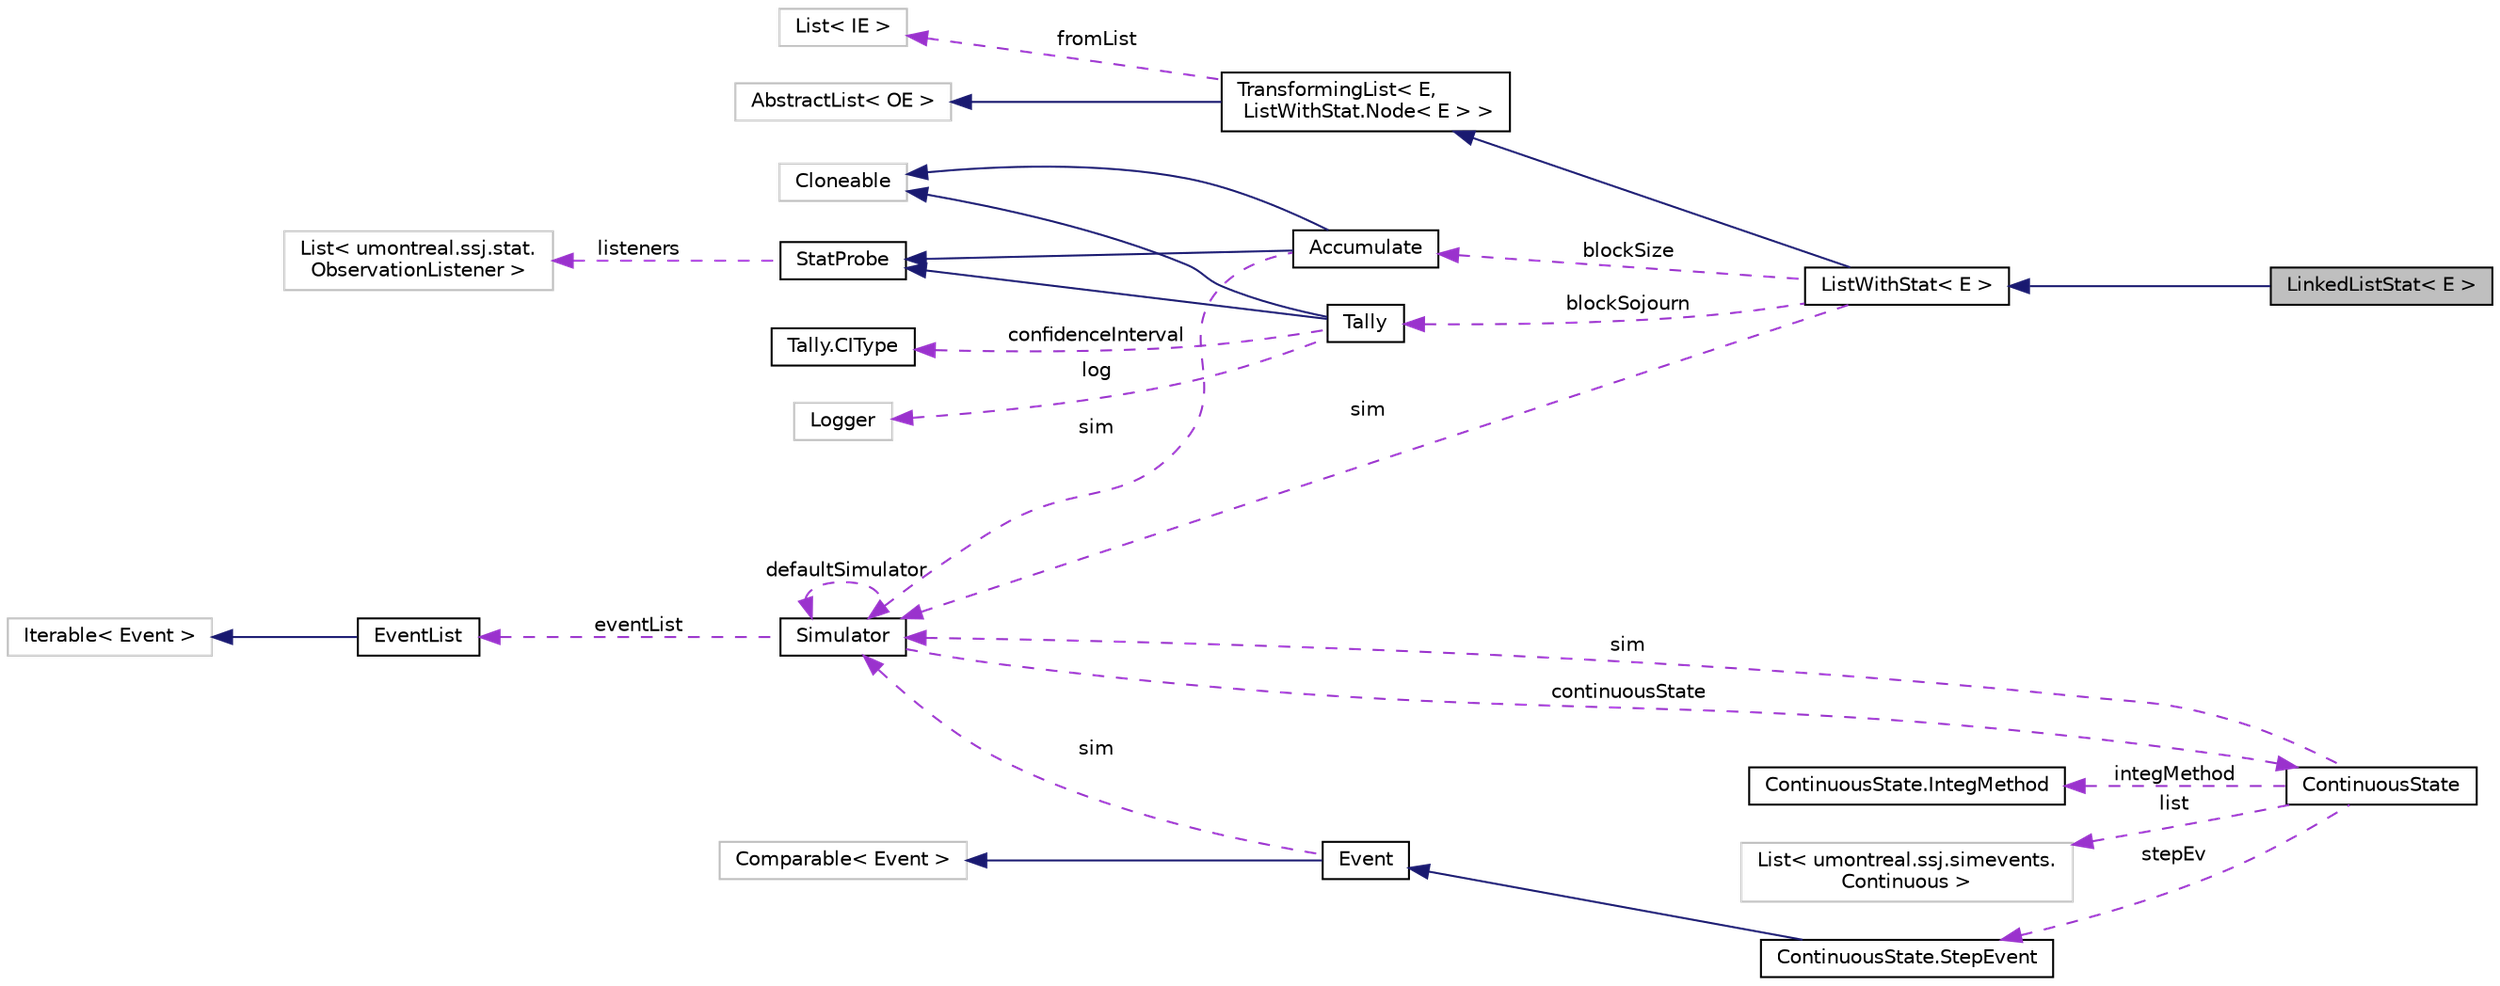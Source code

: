 digraph "LinkedListStat&lt; E &gt;"
{
 // INTERACTIVE_SVG=YES
  bgcolor="transparent";
  edge [fontname="Helvetica",fontsize="10",labelfontname="Helvetica",labelfontsize="10"];
  node [fontname="Helvetica",fontsize="10",shape=record];
  rankdir="LR";
  Node4 [label="LinkedListStat\< E \>",height=0.2,width=0.4,color="black", fillcolor="grey75", style="filled", fontcolor="black"];
  Node5 -> Node4 [dir="back",color="midnightblue",fontsize="10",style="solid",fontname="Helvetica"];
  Node5 [label="ListWithStat\< E \>",height=0.2,width=0.4,color="black",URL="$d1/dd3/classumontreal_1_1ssj_1_1simevents_1_1ListWithStat.html",tooltip="Implements a list with integrated statistical probes to provide automatic collection of statistics on..."];
  Node6 -> Node5 [dir="back",color="midnightblue",fontsize="10",style="solid",fontname="Helvetica"];
  Node6 [label="TransformingList\< E,\l ListWithStat.Node\< E \> \>",height=0.2,width=0.4,color="black",URL="$da/d72/classumontreal_1_1ssj_1_1util_1_1TransformingList.html",tooltip="Represents a list that dynamically transforms the elements of another list. "];
  Node7 -> Node6 [dir="back",color="midnightblue",fontsize="10",style="solid",fontname="Helvetica"];
  Node7 [label="AbstractList\< OE \>",height=0.2,width=0.4,color="grey75"];
  Node8 -> Node6 [dir="back",color="darkorchid3",fontsize="10",style="dashed",label=" fromList" ,fontname="Helvetica"];
  Node8 [label="List\< IE \>",height=0.2,width=0.4,color="grey75"];
  Node9 -> Node5 [dir="back",color="darkorchid3",fontsize="10",style="dashed",label=" sim" ,fontname="Helvetica"];
  Node9 [label="Simulator",height=0.2,width=0.4,color="black",URL="$d0/df5/classumontreal_1_1ssj_1_1simevents_1_1Simulator.html",tooltip="Represents the executive of a discrete-event simulator. "];
  Node9 -> Node9 [dir="back",color="darkorchid3",fontsize="10",style="dashed",label=" defaultSimulator" ,fontname="Helvetica"];
  Node10 -> Node9 [dir="back",color="darkorchid3",fontsize="10",style="dashed",label=" eventList" ,fontname="Helvetica"];
  Node10 [label="EventList",height=0.2,width=0.4,color="black",URL="$d8/d4a/interfaceumontreal_1_1ssj_1_1simevents_1_1eventlist_1_1EventList.html",tooltip="An interface for implementations of event lists. "];
  Node11 -> Node10 [dir="back",color="midnightblue",fontsize="10",style="solid",fontname="Helvetica"];
  Node11 [label="Iterable\< Event \>",height=0.2,width=0.4,color="grey75"];
  Node12 -> Node9 [dir="back",color="darkorchid3",fontsize="10",style="dashed",label=" continuousState" ,fontname="Helvetica"];
  Node12 [label="ContinuousState",height=0.2,width=0.4,color="black",URL="$d8/d68/classumontreal_1_1ssj_1_1simevents_1_1ContinuousState.html",tooltip="Represents the portion of the simulator’s state associated with continuous-time simulation. "];
  Node9 -> Node12 [dir="back",color="darkorchid3",fontsize="10",style="dashed",label=" sim" ,fontname="Helvetica"];
  Node13 -> Node12 [dir="back",color="darkorchid3",fontsize="10",style="dashed",label=" integMethod" ,fontname="Helvetica"];
  Node13 [label="ContinuousState.IntegMethod",height=0.2,width=0.4,color="black",URL="$d1/ddb/enumumontreal_1_1ssj_1_1simevents_1_1ContinuousState_1_1IntegMethod.html"];
  Node14 -> Node12 [dir="back",color="darkorchid3",fontsize="10",style="dashed",label=" list" ,fontname="Helvetica"];
  Node14 [label="List\< umontreal.ssj.simevents.\lContinuous \>",height=0.2,width=0.4,color="grey75"];
  Node15 -> Node12 [dir="back",color="darkorchid3",fontsize="10",style="dashed",label=" stepEv" ,fontname="Helvetica"];
  Node15 [label="ContinuousState.StepEvent",height=0.2,width=0.4,color="black",URL="$d7/d94/classumontreal_1_1ssj_1_1simevents_1_1ContinuousState_1_1StepEvent.html"];
  Node16 -> Node15 [dir="back",color="midnightblue",fontsize="10",style="solid",fontname="Helvetica"];
  Node16 [label="Event",height=0.2,width=0.4,color="black",URL="$dc/dc0/classumontreal_1_1ssj_1_1simevents_1_1Event.html",tooltip="This abstract class provides event scheduling tools. "];
  Node17 -> Node16 [dir="back",color="midnightblue",fontsize="10",style="solid",fontname="Helvetica"];
  Node17 [label="Comparable\< Event \>",height=0.2,width=0.4,color="grey75"];
  Node9 -> Node16 [dir="back",color="darkorchid3",fontsize="10",style="dashed",label=" sim" ,fontname="Helvetica"];
  Node18 -> Node5 [dir="back",color="darkorchid3",fontsize="10",style="dashed",label=" blockSojourn" ,fontname="Helvetica"];
  Node18 [label="Tally",height=0.2,width=0.4,color="black",URL="$d8/d54/classumontreal_1_1ssj_1_1stat_1_1Tally.html",tooltip="A subclass of StatProbe. "];
  Node19 -> Node18 [dir="back",color="midnightblue",fontsize="10",style="solid",fontname="Helvetica"];
  Node19 [label="StatProbe",height=0.2,width=0.4,color="black",URL="$d5/d8e/classumontreal_1_1ssj_1_1stat_1_1StatProbe.html",tooltip="The objects of this class are statistical probes or collectors, which are elementary devices for coll..."];
  Node20 -> Node19 [dir="back",color="darkorchid3",fontsize="10",style="dashed",label=" listeners" ,fontname="Helvetica"];
  Node20 [label="List\< umontreal.ssj.stat.\lObservationListener \>",height=0.2,width=0.4,color="grey75"];
  Node21 -> Node18 [dir="back",color="midnightblue",fontsize="10",style="solid",fontname="Helvetica"];
  Node21 [label="Cloneable",height=0.2,width=0.4,color="grey75"];
  Node22 -> Node18 [dir="back",color="darkorchid3",fontsize="10",style="dashed",label=" log" ,fontname="Helvetica"];
  Node22 [label="Logger",height=0.2,width=0.4,color="grey75"];
  Node23 -> Node18 [dir="back",color="darkorchid3",fontsize="10",style="dashed",label=" confidenceInterval" ,fontname="Helvetica"];
  Node23 [label="Tally.CIType",height=0.2,width=0.4,color="black",URL="$d9/df5/enumumontreal_1_1ssj_1_1stat_1_1Tally_1_1CIType.html"];
  Node24 -> Node5 [dir="back",color="darkorchid3",fontsize="10",style="dashed",label=" blockSize" ,fontname="Helvetica"];
  Node24 [label="Accumulate",height=0.2,width=0.4,color="black",URL="$d2/d19/classumontreal_1_1ssj_1_1simevents_1_1Accumulate.html",tooltip="A subclass of umontreal.ssj.stat.StatProbe, for collecting statistics on a variable that evolves in s..."];
  Node19 -> Node24 [dir="back",color="midnightblue",fontsize="10",style="solid",fontname="Helvetica"];
  Node21 -> Node24 [dir="back",color="midnightblue",fontsize="10",style="solid",fontname="Helvetica"];
  Node9 -> Node24 [dir="back",color="darkorchid3",fontsize="10",style="dashed",label=" sim" ,fontname="Helvetica"];
}
